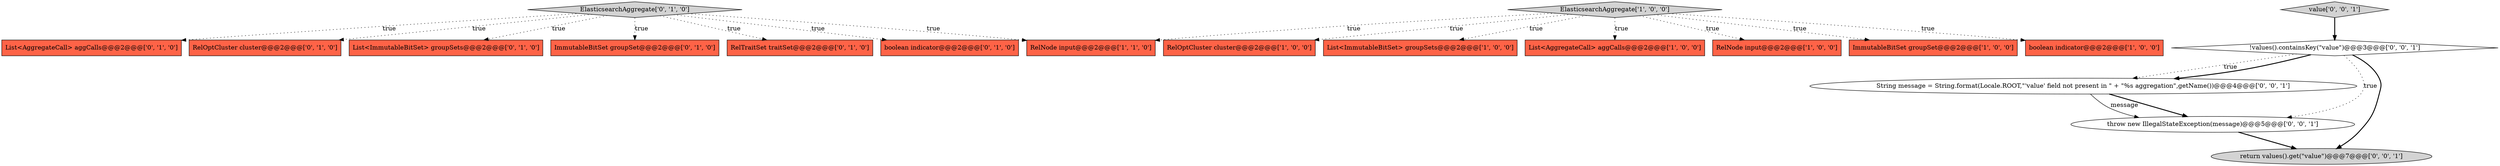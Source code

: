 digraph {
13 [style = filled, label = "List<AggregateCall> aggCalls@@@2@@@['0', '1', '0']", fillcolor = tomato, shape = box image = "AAA0AAABBB2BBB"];
15 [style = filled, label = "value['0', '0', '1']", fillcolor = lightgray, shape = diamond image = "AAA0AAABBB3BBB"];
8 [style = filled, label = "RelOptCluster cluster@@@2@@@['0', '1', '0']", fillcolor = tomato, shape = box image = "AAA0AAABBB2BBB"];
18 [style = filled, label = "String message = String.format(Locale.ROOT,\"'value' field not present in \" + \"%s aggregation\",getName())@@@4@@@['0', '0', '1']", fillcolor = white, shape = ellipse image = "AAA0AAABBB3BBB"];
19 [style = filled, label = "return values().get(\"value\")@@@7@@@['0', '0', '1']", fillcolor = lightgray, shape = ellipse image = "AAA0AAABBB3BBB"];
0 [style = filled, label = "RelOptCluster cluster@@@2@@@['1', '0', '0']", fillcolor = tomato, shape = box image = "AAA0AAABBB1BBB"];
5 [style = filled, label = "List<ImmutableBitSet> groupSets@@@2@@@['1', '0', '0']", fillcolor = tomato, shape = box image = "AAA0AAABBB1BBB"];
7 [style = filled, label = "RelNode input@@@2@@@['1', '1', '0']", fillcolor = tomato, shape = box image = "AAA0AAABBB1BBB"];
6 [style = filled, label = "List<AggregateCall> aggCalls@@@2@@@['1', '0', '0']", fillcolor = tomato, shape = box image = "AAA0AAABBB1BBB"];
17 [style = filled, label = "!values().containsKey(\"value\")@@@3@@@['0', '0', '1']", fillcolor = white, shape = diamond image = "AAA0AAABBB3BBB"];
2 [style = filled, label = "RelNode input@@@2@@@['1', '0', '0']", fillcolor = tomato, shape = box image = "AAA0AAABBB1BBB"];
4 [style = filled, label = "ImmutableBitSet groupSet@@@2@@@['1', '0', '0']", fillcolor = tomato, shape = box image = "AAA0AAABBB1BBB"];
11 [style = filled, label = "List<ImmutableBitSet> groupSets@@@2@@@['0', '1', '0']", fillcolor = tomato, shape = box image = "AAA0AAABBB2BBB"];
10 [style = filled, label = "ImmutableBitSet groupSet@@@2@@@['0', '1', '0']", fillcolor = tomato, shape = box image = "AAA0AAABBB2BBB"];
3 [style = filled, label = "boolean indicator@@@2@@@['1', '0', '0']", fillcolor = tomato, shape = box image = "AAA0AAABBB1BBB"];
12 [style = filled, label = "RelTraitSet traitSet@@@2@@@['0', '1', '0']", fillcolor = tomato, shape = box image = "AAA0AAABBB2BBB"];
9 [style = filled, label = "boolean indicator@@@2@@@['0', '1', '0']", fillcolor = tomato, shape = box image = "AAA0AAABBB2BBB"];
14 [style = filled, label = "ElasticsearchAggregate['0', '1', '0']", fillcolor = lightgray, shape = diamond image = "AAA0AAABBB2BBB"];
16 [style = filled, label = "throw new IllegalStateException(message)@@@5@@@['0', '0', '1']", fillcolor = white, shape = ellipse image = "AAA0AAABBB3BBB"];
1 [style = filled, label = "ElasticsearchAggregate['1', '0', '0']", fillcolor = lightgray, shape = diamond image = "AAA0AAABBB1BBB"];
17->18 [style = dotted, label="true"];
17->16 [style = dotted, label="true"];
1->0 [style = dotted, label="true"];
17->18 [style = bold, label=""];
17->19 [style = bold, label=""];
16->19 [style = bold, label=""];
1->7 [style = dotted, label="true"];
14->8 [style = dotted, label="true"];
14->7 [style = dotted, label="true"];
1->6 [style = dotted, label="true"];
14->12 [style = dotted, label="true"];
14->9 [style = dotted, label="true"];
1->3 [style = dotted, label="true"];
14->13 [style = dotted, label="true"];
1->5 [style = dotted, label="true"];
18->16 [style = bold, label=""];
14->10 [style = dotted, label="true"];
1->2 [style = dotted, label="true"];
18->16 [style = solid, label="message"];
14->11 [style = dotted, label="true"];
1->4 [style = dotted, label="true"];
15->17 [style = bold, label=""];
}
